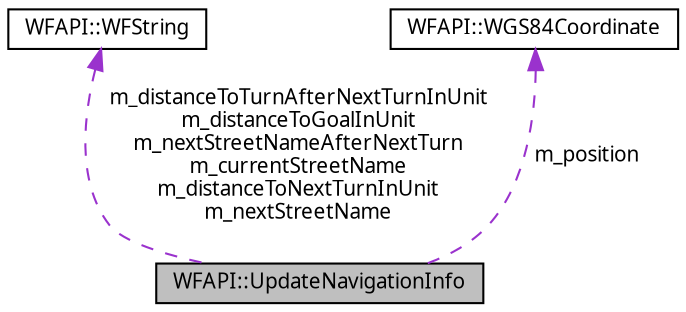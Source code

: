 digraph G
{
  edge [fontname="FreeSans.ttf",fontsize=10,labelfontname="FreeSans.ttf",labelfontsize=10];
  node [fontname="FreeSans.ttf",fontsize=10,shape=record];
  Node1 [label="WFAPI::UpdateNavigationInfo",height=0.2,width=0.4,color="black", fillcolor="grey75", style="filled" fontcolor="black"];
  Node2 -> Node1 [dir=back,color="darkorchid3",fontsize=10,style="dashed",label="m_distanceToTurnAfterNextTurnInUnit\nm_distanceToGoalInUnit\nm_nextStreetNameAfterNextTurn\nm_currentStreetName\nm_distanceToNextTurnInUnit\nm_nextStreetName",fontname="FreeSans.ttf"];
  Node2 [label="WFAPI::WFString",height=0.2,width=0.4,color="black", fillcolor="white", style="filled",URL="$classWFAPI_1_1WFString.html"];
  Node3 -> Node1 [dir=back,color="darkorchid3",fontsize=10,style="dashed",label="m_position",fontname="FreeSans.ttf"];
  Node3 [label="WFAPI::WGS84Coordinate",height=0.2,width=0.4,color="black", fillcolor="white", style="filled",URL="$classWFAPI_1_1WGS84Coordinate.html"];
}
